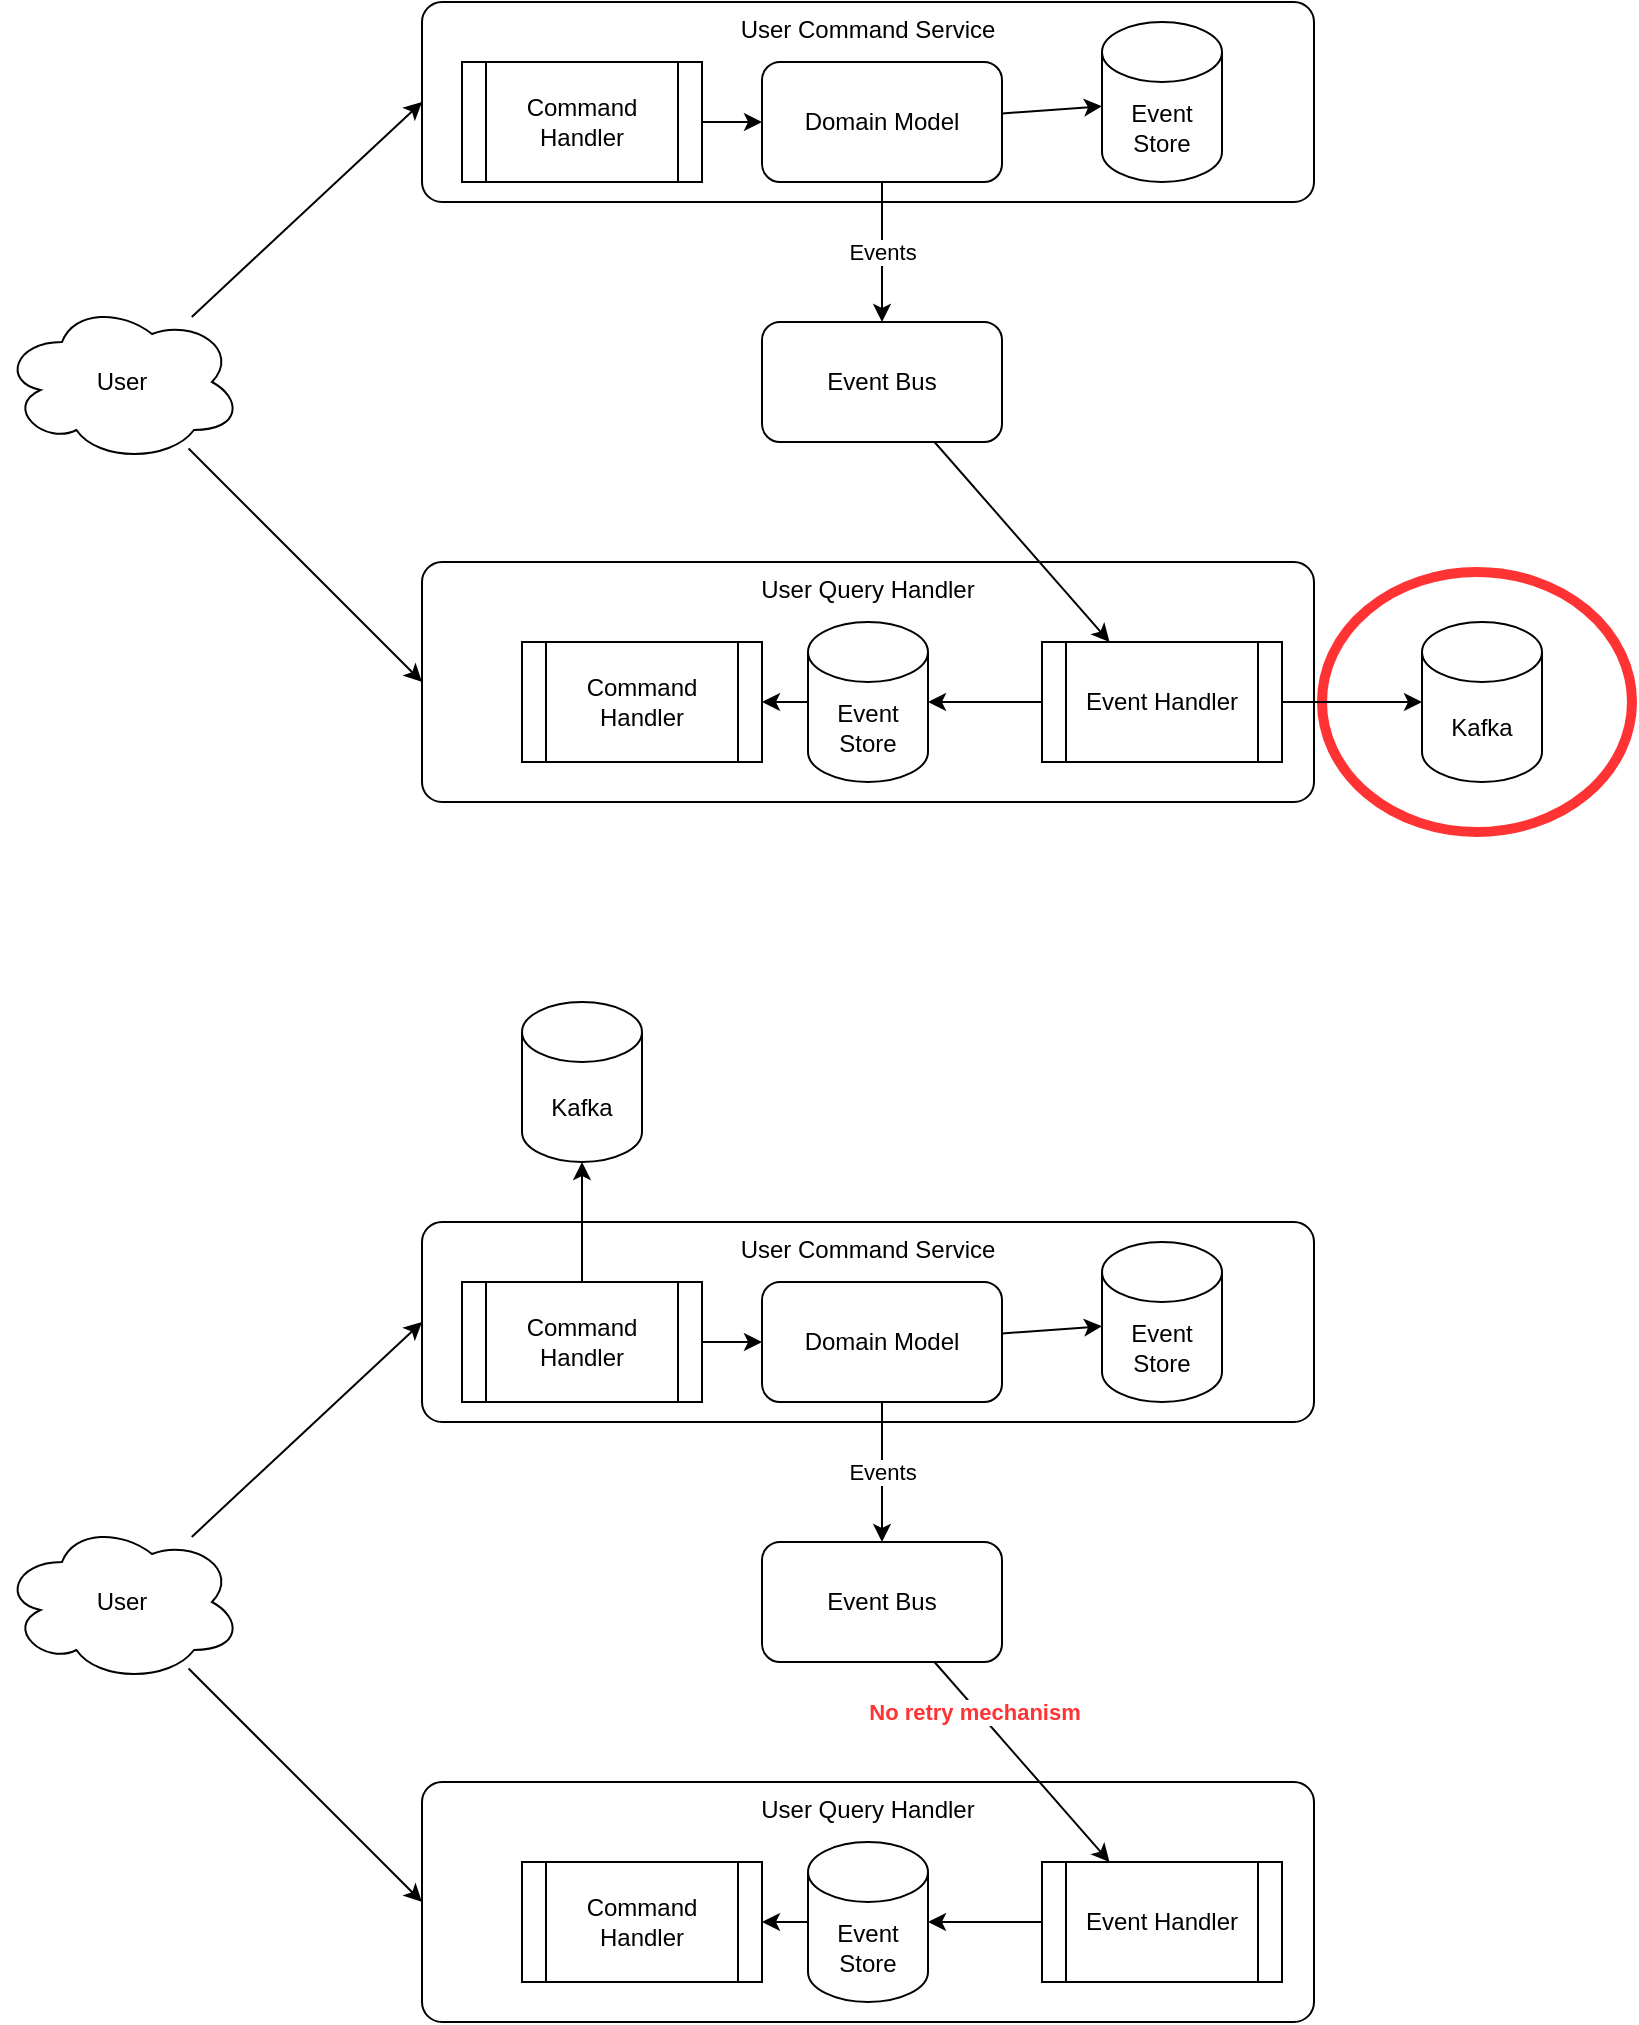 <mxfile version="20.8.20" type="device"><diagram name="Seite-1" id="DwYQbe0N0wQA__1leaxB"><mxGraphModel dx="1434" dy="916" grid="1" gridSize="10" guides="1" tooltips="1" connect="1" arrows="1" fold="1" page="1" pageScale="1" pageWidth="827" pageHeight="1169" math="0" shadow="0"><root><mxCell id="0"/><mxCell id="1" parent="0"/><mxCell id="hKUcNuaekfX47iBpW89c-22" value="" style="ellipse;whiteSpace=wrap;html=1;strokeColor=#FF3333;gradientColor=none;fillColor=none;strokeWidth=5;" vertex="1" parent="1"><mxGeometry x="660" y="415" width="155" height="130" as="geometry"/></mxCell><mxCell id="hKUcNuaekfX47iBpW89c-1" value="User Command Service" style="points=[[0.25,0,0],[0.5,0,0],[0.75,0,0],[1,0.25,0],[1,0.5,0],[1,0.75,0],[0.75,1,0],[0.5,1,0],[0.25,1,0],[0,0.75,0],[0,0.5,0],[0,0.25,0]];shape=mxgraph.bpmn.task;whiteSpace=wrap;rectStyle=rounded;size=10;html=1;taskMarker=abstract;verticalAlign=top;" vertex="1" parent="1"><mxGeometry x="210" y="130" width="446" height="100" as="geometry"/></mxCell><mxCell id="hKUcNuaekfX47iBpW89c-3" value="Command Handler" style="shape=process;whiteSpace=wrap;html=1;backgroundOutline=1;" vertex="1" parent="1"><mxGeometry x="230" y="160" width="120" height="60" as="geometry"/></mxCell><mxCell id="hKUcNuaekfX47iBpW89c-4" value="" style="endArrow=classic;html=1;rounded=0;entryX=0;entryY=0.5;entryDx=0;entryDy=0;entryPerimeter=0;" edge="1" parent="1" source="hKUcNuaekfX47iBpW89c-19" target="hKUcNuaekfX47iBpW89c-1"><mxGeometry width="50" height="50" relative="1" as="geometry"><mxPoint x="90" y="320" as="sourcePoint"/><mxPoint x="130" y="220" as="targetPoint"/></mxGeometry></mxCell><mxCell id="hKUcNuaekfX47iBpW89c-5" value="Domain Model" style="rounded=1;whiteSpace=wrap;html=1;" vertex="1" parent="1"><mxGeometry x="380" y="160" width="120" height="60" as="geometry"/></mxCell><mxCell id="hKUcNuaekfX47iBpW89c-6" value="" style="endArrow=classic;html=1;rounded=0;" edge="1" parent="1" source="hKUcNuaekfX47iBpW89c-3" target="hKUcNuaekfX47iBpW89c-5"><mxGeometry width="50" height="50" relative="1" as="geometry"><mxPoint x="90" y="280" as="sourcePoint"/><mxPoint x="220" y="190" as="targetPoint"/></mxGeometry></mxCell><mxCell id="hKUcNuaekfX47iBpW89c-7" value="Event Store" style="shape=cylinder3;whiteSpace=wrap;html=1;boundedLbl=1;backgroundOutline=1;size=15;" vertex="1" parent="1"><mxGeometry x="550" y="140" width="60" height="80" as="geometry"/></mxCell><mxCell id="hKUcNuaekfX47iBpW89c-8" value="" style="endArrow=classic;html=1;rounded=0;" edge="1" parent="1" source="hKUcNuaekfX47iBpW89c-5" target="hKUcNuaekfX47iBpW89c-7"><mxGeometry width="50" height="50" relative="1" as="geometry"><mxPoint x="360" y="200" as="sourcePoint"/><mxPoint x="390" y="200" as="targetPoint"/></mxGeometry></mxCell><mxCell id="hKUcNuaekfX47iBpW89c-9" value="Event Bus" style="rounded=1;whiteSpace=wrap;html=1;" vertex="1" parent="1"><mxGeometry x="380" y="290" width="120" height="60" as="geometry"/></mxCell><mxCell id="hKUcNuaekfX47iBpW89c-10" value="Events" style="endArrow=classic;html=1;rounded=0;" edge="1" parent="1" source="hKUcNuaekfX47iBpW89c-5" target="hKUcNuaekfX47iBpW89c-9"><mxGeometry width="50" height="50" relative="1" as="geometry"><mxPoint x="90" y="280" as="sourcePoint"/><mxPoint x="220" y="190" as="targetPoint"/></mxGeometry></mxCell><mxCell id="hKUcNuaekfX47iBpW89c-11" value="User Query Handler" style="points=[[0.25,0,0],[0.5,0,0],[0.75,0,0],[1,0.25,0],[1,0.5,0],[1,0.75,0],[0.75,1,0],[0.5,1,0],[0.25,1,0],[0,0.75,0],[0,0.5,0],[0,0.25,0]];shape=mxgraph.bpmn.task;whiteSpace=wrap;rectStyle=rounded;size=10;html=1;taskMarker=abstract;verticalAlign=top;" vertex="1" parent="1"><mxGeometry x="210" y="410" width="446" height="120" as="geometry"/></mxCell><mxCell id="hKUcNuaekfX47iBpW89c-12" value="Event Handler" style="shape=process;whiteSpace=wrap;html=1;backgroundOutline=1;" vertex="1" parent="1"><mxGeometry x="520" y="450" width="120" height="60" as="geometry"/></mxCell><mxCell id="hKUcNuaekfX47iBpW89c-13" value="Event Store" style="shape=cylinder3;whiteSpace=wrap;html=1;boundedLbl=1;backgroundOutline=1;size=15;" vertex="1" parent="1"><mxGeometry x="403" y="440" width="60" height="80" as="geometry"/></mxCell><mxCell id="hKUcNuaekfX47iBpW89c-14" value="" style="endArrow=classic;html=1;rounded=0;" edge="1" parent="1" source="hKUcNuaekfX47iBpW89c-12" target="hKUcNuaekfX47iBpW89c-13"><mxGeometry width="50" height="50" relative="1" as="geometry"><mxPoint x="90" y="280" as="sourcePoint"/><mxPoint x="220" y="190" as="targetPoint"/></mxGeometry></mxCell><mxCell id="hKUcNuaekfX47iBpW89c-15" value="" style="endArrow=classic;html=1;rounded=0;" edge="1" parent="1" source="hKUcNuaekfX47iBpW89c-9" target="hKUcNuaekfX47iBpW89c-12"><mxGeometry width="50" height="50" relative="1" as="geometry"><mxPoint x="90" y="280" as="sourcePoint"/><mxPoint x="220" y="190" as="targetPoint"/></mxGeometry></mxCell><mxCell id="hKUcNuaekfX47iBpW89c-16" value="Command Handler" style="shape=process;whiteSpace=wrap;html=1;backgroundOutline=1;" vertex="1" parent="1"><mxGeometry x="260" y="450" width="120" height="60" as="geometry"/></mxCell><mxCell id="hKUcNuaekfX47iBpW89c-17" value="" style="endArrow=classic;html=1;rounded=0;" edge="1" parent="1" source="hKUcNuaekfX47iBpW89c-13" target="hKUcNuaekfX47iBpW89c-16"><mxGeometry width="50" height="50" relative="1" as="geometry"><mxPoint x="476" y="360" as="sourcePoint"/><mxPoint x="564" y="460" as="targetPoint"/></mxGeometry></mxCell><mxCell id="hKUcNuaekfX47iBpW89c-18" value="" style="endArrow=classic;html=1;rounded=0;entryX=0;entryY=0.5;entryDx=0;entryDy=0;entryPerimeter=0;" edge="1" parent="1" source="hKUcNuaekfX47iBpW89c-19" target="hKUcNuaekfX47iBpW89c-11"><mxGeometry width="50" height="50" relative="1" as="geometry"><mxPoint x="100" y="370" as="sourcePoint"/><mxPoint x="220" y="190" as="targetPoint"/></mxGeometry></mxCell><mxCell id="hKUcNuaekfX47iBpW89c-19" value="User" style="ellipse;shape=cloud;whiteSpace=wrap;html=1;" vertex="1" parent="1"><mxGeometry y="280" width="120" height="80" as="geometry"/></mxCell><mxCell id="hKUcNuaekfX47iBpW89c-20" value="Kafka" style="shape=cylinder3;whiteSpace=wrap;html=1;boundedLbl=1;backgroundOutline=1;size=15;" vertex="1" parent="1"><mxGeometry x="710" y="440" width="60" height="80" as="geometry"/></mxCell><mxCell id="hKUcNuaekfX47iBpW89c-21" value="" style="endArrow=classic;html=1;rounded=0;" edge="1" parent="1" source="hKUcNuaekfX47iBpW89c-12" target="hKUcNuaekfX47iBpW89c-20"><mxGeometry width="50" height="50" relative="1" as="geometry"><mxPoint x="530" y="490" as="sourcePoint"/><mxPoint x="473" y="490" as="targetPoint"/></mxGeometry></mxCell><mxCell id="hKUcNuaekfX47iBpW89c-24" value="User Command Service" style="points=[[0.25,0,0],[0.5,0,0],[0.75,0,0],[1,0.25,0],[1,0.5,0],[1,0.75,0],[0.75,1,0],[0.5,1,0],[0.25,1,0],[0,0.75,0],[0,0.5,0],[0,0.25,0]];shape=mxgraph.bpmn.task;whiteSpace=wrap;rectStyle=rounded;size=10;html=1;taskMarker=abstract;verticalAlign=top;" vertex="1" parent="1"><mxGeometry x="210" y="740" width="446" height="100" as="geometry"/></mxCell><mxCell id="hKUcNuaekfX47iBpW89c-25" value="Command Handler" style="shape=process;whiteSpace=wrap;html=1;backgroundOutline=1;" vertex="1" parent="1"><mxGeometry x="230" y="770" width="120" height="60" as="geometry"/></mxCell><mxCell id="hKUcNuaekfX47iBpW89c-26" value="" style="endArrow=classic;html=1;rounded=0;entryX=0;entryY=0.5;entryDx=0;entryDy=0;entryPerimeter=0;" edge="1" parent="1" source="hKUcNuaekfX47iBpW89c-41" target="hKUcNuaekfX47iBpW89c-24"><mxGeometry width="50" height="50" relative="1" as="geometry"><mxPoint x="90" y="930" as="sourcePoint"/><mxPoint x="130" y="830" as="targetPoint"/></mxGeometry></mxCell><mxCell id="hKUcNuaekfX47iBpW89c-27" value="Domain Model" style="rounded=1;whiteSpace=wrap;html=1;" vertex="1" parent="1"><mxGeometry x="380" y="770" width="120" height="60" as="geometry"/></mxCell><mxCell id="hKUcNuaekfX47iBpW89c-28" value="" style="endArrow=classic;html=1;rounded=0;" edge="1" parent="1" source="hKUcNuaekfX47iBpW89c-25" target="hKUcNuaekfX47iBpW89c-27"><mxGeometry width="50" height="50" relative="1" as="geometry"><mxPoint x="90" y="890" as="sourcePoint"/><mxPoint x="220" y="800" as="targetPoint"/></mxGeometry></mxCell><mxCell id="hKUcNuaekfX47iBpW89c-29" value="Event Store" style="shape=cylinder3;whiteSpace=wrap;html=1;boundedLbl=1;backgroundOutline=1;size=15;" vertex="1" parent="1"><mxGeometry x="550" y="750" width="60" height="80" as="geometry"/></mxCell><mxCell id="hKUcNuaekfX47iBpW89c-30" value="" style="endArrow=classic;html=1;rounded=0;" edge="1" parent="1" source="hKUcNuaekfX47iBpW89c-27" target="hKUcNuaekfX47iBpW89c-29"><mxGeometry width="50" height="50" relative="1" as="geometry"><mxPoint x="360" y="810" as="sourcePoint"/><mxPoint x="390" y="810" as="targetPoint"/></mxGeometry></mxCell><mxCell id="hKUcNuaekfX47iBpW89c-31" value="Event Bus" style="rounded=1;whiteSpace=wrap;html=1;" vertex="1" parent="1"><mxGeometry x="380" y="900" width="120" height="60" as="geometry"/></mxCell><mxCell id="hKUcNuaekfX47iBpW89c-32" value="Events" style="endArrow=classic;html=1;rounded=0;" edge="1" parent="1" source="hKUcNuaekfX47iBpW89c-27" target="hKUcNuaekfX47iBpW89c-31"><mxGeometry width="50" height="50" relative="1" as="geometry"><mxPoint x="90" y="890" as="sourcePoint"/><mxPoint x="220" y="800" as="targetPoint"/></mxGeometry></mxCell><mxCell id="hKUcNuaekfX47iBpW89c-33" value="User Query Handler" style="points=[[0.25,0,0],[0.5,0,0],[0.75,0,0],[1,0.25,0],[1,0.5,0],[1,0.75,0],[0.75,1,0],[0.5,1,0],[0.25,1,0],[0,0.75,0],[0,0.5,0],[0,0.25,0]];shape=mxgraph.bpmn.task;whiteSpace=wrap;rectStyle=rounded;size=10;html=1;taskMarker=abstract;verticalAlign=top;" vertex="1" parent="1"><mxGeometry x="210" y="1020" width="446" height="120" as="geometry"/></mxCell><mxCell id="hKUcNuaekfX47iBpW89c-34" value="Event Handler" style="shape=process;whiteSpace=wrap;html=1;backgroundOutline=1;" vertex="1" parent="1"><mxGeometry x="520" y="1060" width="120" height="60" as="geometry"/></mxCell><mxCell id="hKUcNuaekfX47iBpW89c-35" value="Event Store" style="shape=cylinder3;whiteSpace=wrap;html=1;boundedLbl=1;backgroundOutline=1;size=15;" vertex="1" parent="1"><mxGeometry x="403" y="1050" width="60" height="80" as="geometry"/></mxCell><mxCell id="hKUcNuaekfX47iBpW89c-36" value="" style="endArrow=classic;html=1;rounded=0;" edge="1" parent="1" source="hKUcNuaekfX47iBpW89c-34" target="hKUcNuaekfX47iBpW89c-35"><mxGeometry width="50" height="50" relative="1" as="geometry"><mxPoint x="90" y="890" as="sourcePoint"/><mxPoint x="220" y="800" as="targetPoint"/></mxGeometry></mxCell><mxCell id="hKUcNuaekfX47iBpW89c-38" value="Command Handler" style="shape=process;whiteSpace=wrap;html=1;backgroundOutline=1;" vertex="1" parent="1"><mxGeometry x="260" y="1060" width="120" height="60" as="geometry"/></mxCell><mxCell id="hKUcNuaekfX47iBpW89c-39" value="" style="endArrow=classic;html=1;rounded=0;" edge="1" parent="1" source="hKUcNuaekfX47iBpW89c-35" target="hKUcNuaekfX47iBpW89c-38"><mxGeometry width="50" height="50" relative="1" as="geometry"><mxPoint x="476" y="970" as="sourcePoint"/><mxPoint x="564" y="1070" as="targetPoint"/></mxGeometry></mxCell><mxCell id="hKUcNuaekfX47iBpW89c-40" value="" style="endArrow=classic;html=1;rounded=0;entryX=0;entryY=0.5;entryDx=0;entryDy=0;entryPerimeter=0;" edge="1" parent="1" source="hKUcNuaekfX47iBpW89c-41" target="hKUcNuaekfX47iBpW89c-33"><mxGeometry width="50" height="50" relative="1" as="geometry"><mxPoint x="100" y="980" as="sourcePoint"/><mxPoint x="220" y="800" as="targetPoint"/></mxGeometry></mxCell><mxCell id="hKUcNuaekfX47iBpW89c-41" value="User" style="ellipse;shape=cloud;whiteSpace=wrap;html=1;" vertex="1" parent="1"><mxGeometry y="890" width="120" height="80" as="geometry"/></mxCell><mxCell id="hKUcNuaekfX47iBpW89c-42" value="Kafka" style="shape=cylinder3;whiteSpace=wrap;html=1;boundedLbl=1;backgroundOutline=1;size=15;" vertex="1" parent="1"><mxGeometry x="260" y="630" width="60" height="80" as="geometry"/></mxCell><mxCell id="hKUcNuaekfX47iBpW89c-43" value="" style="endArrow=classic;html=1;rounded=0;" edge="1" parent="1" source="hKUcNuaekfX47iBpW89c-25" target="hKUcNuaekfX47iBpW89c-42"><mxGeometry width="50" height="50" relative="1" as="geometry"><mxPoint x="530" y="1100" as="sourcePoint"/><mxPoint x="473" y="1100" as="targetPoint"/></mxGeometry></mxCell><mxCell id="hKUcNuaekfX47iBpW89c-44" value="" style="endArrow=classic;html=1;rounded=0;" edge="1" parent="1" source="hKUcNuaekfX47iBpW89c-31" target="hKUcNuaekfX47iBpW89c-34"><mxGeometry width="50" height="50" relative="1" as="geometry"><mxPoint x="600" y="960" as="sourcePoint"/><mxPoint x="650" y="910" as="targetPoint"/></mxGeometry></mxCell><mxCell id="hKUcNuaekfX47iBpW89c-45" value="&lt;font color=&quot;#ff3333&quot;&gt;No retry mechanism&lt;/font&gt;" style="edgeLabel;html=1;align=center;verticalAlign=middle;resizable=0;points=[];fontStyle=1" vertex="1" connectable="0" parent="hKUcNuaekfX47iBpW89c-44"><mxGeometry x="-0.542" y="-2" relative="1" as="geometry"><mxPoint x="1" as="offset"/></mxGeometry></mxCell></root></mxGraphModel></diagram></mxfile>